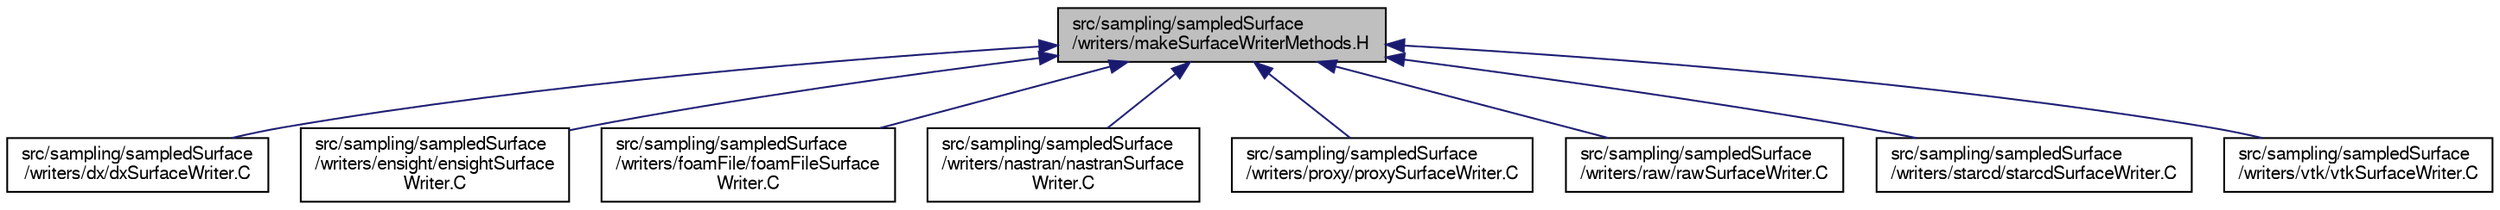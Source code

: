 digraph "src/sampling/sampledSurface/writers/makeSurfaceWriterMethods.H"
{
  bgcolor="transparent";
  edge [fontname="FreeSans",fontsize="10",labelfontname="FreeSans",labelfontsize="10"];
  node [fontname="FreeSans",fontsize="10",shape=record];
  Node147 [label="src/sampling/sampledSurface\l/writers/makeSurfaceWriterMethods.H",height=0.2,width=0.4,color="black", fillcolor="grey75", style="filled", fontcolor="black"];
  Node147 -> Node148 [dir="back",color="midnightblue",fontsize="10",style="solid",fontname="FreeSans"];
  Node148 [label="src/sampling/sampledSurface\l/writers/dx/dxSurfaceWriter.C",height=0.2,width=0.4,color="black",URL="$a14828.html"];
  Node147 -> Node149 [dir="back",color="midnightblue",fontsize="10",style="solid",fontname="FreeSans"];
  Node149 [label="src/sampling/sampledSurface\l/writers/ensight/ensightSurface\lWriter.C",height=0.2,width=0.4,color="black",URL="$a14840.html"];
  Node147 -> Node150 [dir="back",color="midnightblue",fontsize="10",style="solid",fontname="FreeSans"];
  Node150 [label="src/sampling/sampledSurface\l/writers/foamFile/foamFileSurface\lWriter.C",height=0.2,width=0.4,color="black",URL="$a14846.html"];
  Node147 -> Node151 [dir="back",color="midnightblue",fontsize="10",style="solid",fontname="FreeSans"];
  Node151 [label="src/sampling/sampledSurface\l/writers/nastran/nastranSurface\lWriter.C",height=0.2,width=0.4,color="black",URL="$a14855.html"];
  Node147 -> Node152 [dir="back",color="midnightblue",fontsize="10",style="solid",fontname="FreeSans"];
  Node152 [label="src/sampling/sampledSurface\l/writers/proxy/proxySurfaceWriter.C",height=0.2,width=0.4,color="black",URL="$a14864.html"];
  Node147 -> Node153 [dir="back",color="midnightblue",fontsize="10",style="solid",fontname="FreeSans"];
  Node153 [label="src/sampling/sampledSurface\l/writers/raw/rawSurfaceWriter.C",height=0.2,width=0.4,color="black",URL="$a14870.html"];
  Node147 -> Node154 [dir="back",color="midnightblue",fontsize="10",style="solid",fontname="FreeSans"];
  Node154 [label="src/sampling/sampledSurface\l/writers/starcd/starcdSurfaceWriter.C",height=0.2,width=0.4,color="black",URL="$a14876.html"];
  Node147 -> Node155 [dir="back",color="midnightblue",fontsize="10",style="solid",fontname="FreeSans"];
  Node155 [label="src/sampling/sampledSurface\l/writers/vtk/vtkSurfaceWriter.C",height=0.2,width=0.4,color="black",URL="$a14888.html"];
}
